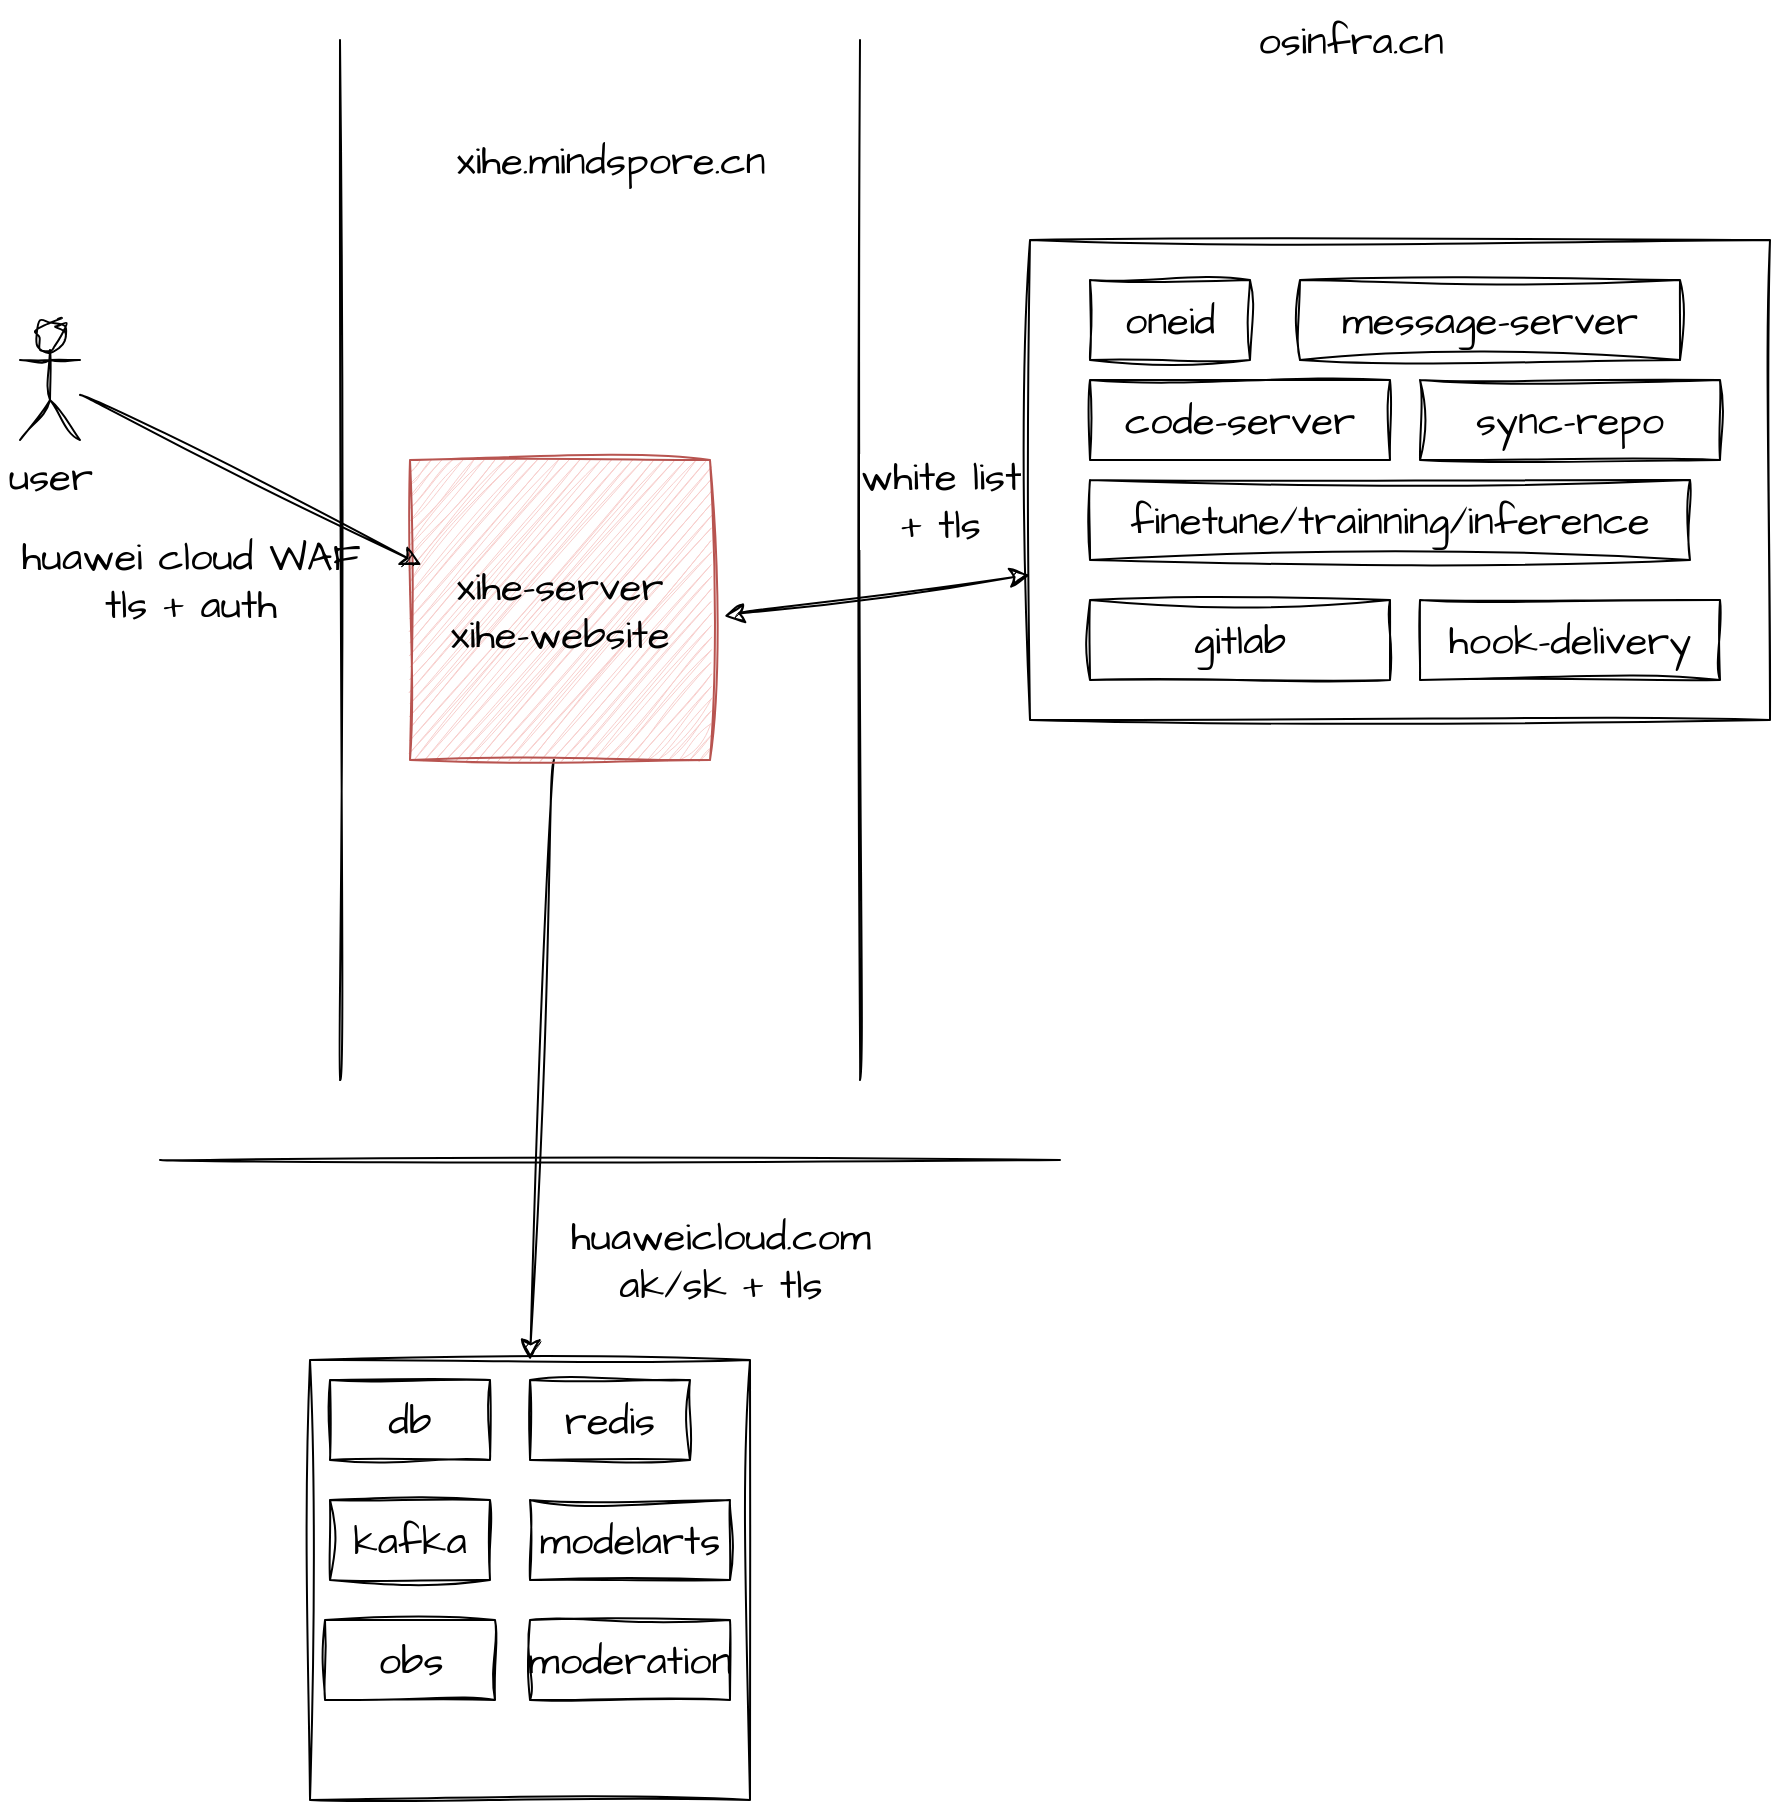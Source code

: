 <mxfile version="22.1.0" type="github">
  <diagram name="第 1 页" id="A6Zkvdzp1pMpmYnJnzD6">
    <mxGraphModel dx="2866" dy="1561" grid="1" gridSize="10" guides="1" tooltips="1" connect="1" arrows="1" fold="1" page="0" pageScale="1" pageWidth="827" pageHeight="1169" math="0" shadow="0">
      <root>
        <mxCell id="0" />
        <mxCell id="1" parent="0" />
        <mxCell id="Da-CEmP_mSu1BHxWHgcb-30" value="" style="rounded=0;whiteSpace=wrap;html=1;sketch=1;hachureGap=4;jiggle=2;curveFitting=1;fontFamily=Architects Daughter;fontSource=https%3A%2F%2Ffonts.googleapis.com%2Fcss%3Ffamily%3DArchitects%2BDaughter;fontSize=20;" parent="1" vertex="1">
          <mxGeometry x="45" y="-40" width="370" height="240" as="geometry" />
        </mxCell>
        <mxCell id="Da-CEmP_mSu1BHxWHgcb-10" style="edgeStyle=none;curved=1;rounded=0;sketch=1;hachureGap=4;jiggle=2;curveFitting=1;orthogonalLoop=1;jettySize=auto;html=1;entryX=0;entryY=0.5;entryDx=0;entryDy=0;fontFamily=Architects Daughter;fontSource=https%3A%2F%2Ffonts.googleapis.com%2Fcss%3Ffamily%3DArchitects%2BDaughter;fontSize=16;startSize=8;endSize=8;startArrow=classic;startFill=1;exitX=1.047;exitY=0.52;exitDx=0;exitDy=0;exitPerimeter=0;" parent="1" source="Da-CEmP_mSu1BHxWHgcb-1" edge="1">
          <mxGeometry relative="1" as="geometry">
            <mxPoint x="45" y="127.5" as="targetPoint" />
            <mxPoint x="-60" y="143.542" as="sourcePoint" />
          </mxGeometry>
        </mxCell>
        <mxCell id="SOUes4BwHSjvxlmRa64G-4" style="edgeStyle=none;curved=1;rounded=0;sketch=1;hachureGap=4;jiggle=2;curveFitting=1;orthogonalLoop=1;jettySize=auto;html=1;entryX=0.5;entryY=0;entryDx=0;entryDy=0;fontFamily=Architects Daughter;fontSource=https%3A%2F%2Ffonts.googleapis.com%2Fcss%3Ffamily%3DArchitects%2BDaughter;fontSize=16;startSize=8;endSize=8;" edge="1" parent="1" source="Da-CEmP_mSu1BHxWHgcb-1" target="Da-CEmP_mSu1BHxWHgcb-16">
          <mxGeometry relative="1" as="geometry" />
        </mxCell>
        <mxCell id="Da-CEmP_mSu1BHxWHgcb-1" value="xihe-server&lt;br&gt;xihe-website" style="whiteSpace=wrap;html=1;aspect=fixed;sketch=1;hachureGap=4;jiggle=2;curveFitting=1;fontFamily=Architects Daughter;fontSource=https%3A%2F%2Ffonts.googleapis.com%2Fcss%3Ffamily%3DArchitects%2BDaughter;fontSize=20;fillColor=#f8cecc;strokeColor=#b85450;" parent="1" vertex="1">
          <mxGeometry x="-265" y="70" width="150" height="150" as="geometry" />
        </mxCell>
        <mxCell id="Da-CEmP_mSu1BHxWHgcb-2" value="" style="endArrow=none;html=1;rounded=0;sketch=1;hachureGap=4;jiggle=2;curveFitting=1;fontFamily=Architects Daughter;fontSource=https%3A%2F%2Ffonts.googleapis.com%2Fcss%3Ffamily%3DArchitects%2BDaughter;fontSize=16;startSize=8;endSize=8;curved=1;" parent="1" edge="1">
          <mxGeometry width="50" height="50" relative="1" as="geometry">
            <mxPoint x="-300" y="380" as="sourcePoint" />
            <mxPoint x="-300" y="-140" as="targetPoint" />
          </mxGeometry>
        </mxCell>
        <mxCell id="Da-CEmP_mSu1BHxWHgcb-3" value="huawei cloud WAF&lt;br&gt;tls + auth" style="text;html=1;align=center;verticalAlign=middle;resizable=0;points=[];autosize=1;strokeColor=none;fillColor=none;fontSize=20;fontFamily=Architects Daughter;" parent="1" vertex="1">
          <mxGeometry x="-470" y="100" width="190" height="60" as="geometry" />
        </mxCell>
        <mxCell id="Da-CEmP_mSu1BHxWHgcb-4" value="user" style="shape=umlActor;verticalLabelPosition=bottom;verticalAlign=top;html=1;outlineConnect=0;sketch=1;hachureGap=4;jiggle=2;curveFitting=1;fontFamily=Architects Daughter;fontSource=https%3A%2F%2Ffonts.googleapis.com%2Fcss%3Ffamily%3DArchitects%2BDaughter;fontSize=20;" parent="1" vertex="1">
          <mxGeometry x="-460" width="30" height="60" as="geometry" />
        </mxCell>
        <mxCell id="Da-CEmP_mSu1BHxWHgcb-5" value="" style="endArrow=none;html=1;rounded=0;sketch=1;hachureGap=4;jiggle=2;curveFitting=1;fontFamily=Architects Daughter;fontSource=https%3A%2F%2Ffonts.googleapis.com%2Fcss%3Ffamily%3DArchitects%2BDaughter;fontSize=16;startSize=8;endSize=8;curved=1;" parent="1" edge="1">
          <mxGeometry width="50" height="50" relative="1" as="geometry">
            <mxPoint x="-40" y="380" as="sourcePoint" />
            <mxPoint x="-40" y="-140" as="targetPoint" />
          </mxGeometry>
        </mxCell>
        <mxCell id="Da-CEmP_mSu1BHxWHgcb-26" value="white list&lt;br&gt;+ tls" style="edgeLabel;html=1;align=center;verticalAlign=middle;resizable=0;points=[];fontSize=20;fontFamily=Architects Daughter;" parent="Da-CEmP_mSu1BHxWHgcb-5" vertex="1" connectable="0">
          <mxGeometry x="-0.065" y="1" relative="1" as="geometry">
            <mxPoint x="41" y="-47" as="offset" />
          </mxGeometry>
        </mxCell>
        <mxCell id="Da-CEmP_mSu1BHxWHgcb-7" value="xihe.mindspore.cn" style="text;html=1;align=center;verticalAlign=middle;resizable=0;points=[];autosize=1;strokeColor=none;fillColor=none;fontSize=20;fontFamily=Architects Daughter;" parent="1" vertex="1">
          <mxGeometry x="-255" y="-100" width="180" height="40" as="geometry" />
        </mxCell>
        <mxCell id="Da-CEmP_mSu1BHxWHgcb-8" value="osinfra.cn" style="text;html=1;align=center;verticalAlign=middle;resizable=0;points=[];autosize=1;strokeColor=none;fillColor=none;fontSize=20;fontFamily=Architects Daughter;" parent="1" vertex="1">
          <mxGeometry x="145" y="-160" width="120" height="40" as="geometry" />
        </mxCell>
        <mxCell id="Da-CEmP_mSu1BHxWHgcb-9" style="edgeStyle=none;curved=1;rounded=0;sketch=1;hachureGap=4;jiggle=2;curveFitting=1;orthogonalLoop=1;jettySize=auto;html=1;entryX=0.038;entryY=0.35;entryDx=0;entryDy=0;entryPerimeter=0;fontFamily=Architects Daughter;fontSource=https%3A%2F%2Ffonts.googleapis.com%2Fcss%3Ffamily%3DArchitects%2BDaughter;fontSize=16;startSize=8;endSize=8;" parent="1" source="Da-CEmP_mSu1BHxWHgcb-4" target="Da-CEmP_mSu1BHxWHgcb-1" edge="1">
          <mxGeometry relative="1" as="geometry" />
        </mxCell>
        <mxCell id="Da-CEmP_mSu1BHxWHgcb-11" value="oneid" style="rounded=0;whiteSpace=wrap;html=1;sketch=1;hachureGap=4;jiggle=2;curveFitting=1;fontFamily=Architects Daughter;fontSource=https%3A%2F%2Ffonts.googleapis.com%2Fcss%3Ffamily%3DArchitects%2BDaughter;fontSize=20;" parent="1" vertex="1">
          <mxGeometry x="75" y="-20" width="80" height="40" as="geometry" />
        </mxCell>
        <mxCell id="Da-CEmP_mSu1BHxWHgcb-12" value="finetune/trainning/inference" style="rounded=0;whiteSpace=wrap;html=1;sketch=1;hachureGap=4;jiggle=2;curveFitting=1;fontFamily=Architects Daughter;fontSource=https%3A%2F%2Ffonts.googleapis.com%2Fcss%3Ffamily%3DArchitects%2BDaughter;fontSize=20;" parent="1" vertex="1">
          <mxGeometry x="75" y="80" width="300" height="40" as="geometry" />
        </mxCell>
        <mxCell id="Da-CEmP_mSu1BHxWHgcb-13" value="" style="endArrow=none;html=1;rounded=0;sketch=1;hachureGap=4;jiggle=2;curveFitting=1;fontFamily=Architects Daughter;fontSource=https%3A%2F%2Ffonts.googleapis.com%2Fcss%3Ffamily%3DArchitects%2BDaughter;fontSize=16;startSize=8;endSize=8;curved=1;" parent="1" edge="1">
          <mxGeometry width="50" height="50" relative="1" as="geometry">
            <mxPoint x="-390" y="420" as="sourcePoint" />
            <mxPoint x="60" y="420" as="targetPoint" />
          </mxGeometry>
        </mxCell>
        <mxCell id="Da-CEmP_mSu1BHxWHgcb-16" value="" style="whiteSpace=wrap;html=1;aspect=fixed;sketch=1;hachureGap=4;jiggle=2;curveFitting=1;fontFamily=Architects Daughter;fontSource=https%3A%2F%2Ffonts.googleapis.com%2Fcss%3Ffamily%3DArchitects%2BDaughter;fontSize=20;" parent="1" vertex="1">
          <mxGeometry x="-315" y="520" width="220" height="220" as="geometry" />
        </mxCell>
        <mxCell id="Da-CEmP_mSu1BHxWHgcb-19" value="db" style="rounded=0;whiteSpace=wrap;html=1;sketch=1;hachureGap=4;jiggle=2;curveFitting=1;fontFamily=Architects Daughter;fontSource=https%3A%2F%2Ffonts.googleapis.com%2Fcss%3Ffamily%3DArchitects%2BDaughter;fontSize=20;" parent="1" vertex="1">
          <mxGeometry x="-305" y="530" width="80" height="40" as="geometry" />
        </mxCell>
        <mxCell id="Da-CEmP_mSu1BHxWHgcb-20" value="redis" style="rounded=0;whiteSpace=wrap;html=1;sketch=1;hachureGap=4;jiggle=2;curveFitting=1;fontFamily=Architects Daughter;fontSource=https%3A%2F%2Ffonts.googleapis.com%2Fcss%3Ffamily%3DArchitects%2BDaughter;fontSize=20;" parent="1" vertex="1">
          <mxGeometry x="-205" y="530" width="80" height="40" as="geometry" />
        </mxCell>
        <mxCell id="Da-CEmP_mSu1BHxWHgcb-22" value="kafka" style="rounded=0;whiteSpace=wrap;html=1;sketch=1;hachureGap=4;jiggle=2;curveFitting=1;fontFamily=Architects Daughter;fontSource=https%3A%2F%2Ffonts.googleapis.com%2Fcss%3Ffamily%3DArchitects%2BDaughter;fontSize=20;" parent="1" vertex="1">
          <mxGeometry x="-305" y="590" width="80" height="40" as="geometry" />
        </mxCell>
        <mxCell id="Da-CEmP_mSu1BHxWHgcb-23" value="obs" style="rounded=0;whiteSpace=wrap;html=1;sketch=1;hachureGap=4;jiggle=2;curveFitting=1;fontFamily=Architects Daughter;fontSource=https%3A%2F%2Ffonts.googleapis.com%2Fcss%3Ffamily%3DArchitects%2BDaughter;fontSize=20;" parent="1" vertex="1">
          <mxGeometry x="-307.5" y="650" width="85" height="40" as="geometry" />
        </mxCell>
        <mxCell id="Da-CEmP_mSu1BHxWHgcb-14" value="huaweicloud.com&lt;br&gt;ak/sk + tls" style="text;html=1;align=center;verticalAlign=middle;resizable=0;points=[];autosize=1;strokeColor=none;fillColor=none;fontSize=20;fontFamily=Architects Daughter;" parent="1" vertex="1">
          <mxGeometry x="-195" y="440" width="170" height="60" as="geometry" />
        </mxCell>
        <mxCell id="Da-CEmP_mSu1BHxWHgcb-28" value="code-server" style="rounded=0;whiteSpace=wrap;html=1;sketch=1;hachureGap=4;jiggle=2;curveFitting=1;fontFamily=Architects Daughter;fontSource=https%3A%2F%2Ffonts.googleapis.com%2Fcss%3Ffamily%3DArchitects%2BDaughter;fontSize=20;" parent="1" vertex="1">
          <mxGeometry x="75" y="30" width="150" height="40" as="geometry" />
        </mxCell>
        <mxCell id="Da-CEmP_mSu1BHxWHgcb-29" value="gitlab" style="rounded=0;whiteSpace=wrap;html=1;sketch=1;hachureGap=4;jiggle=2;curveFitting=1;fontFamily=Architects Daughter;fontSource=https%3A%2F%2Ffonts.googleapis.com%2Fcss%3Ffamily%3DArchitects%2BDaughter;fontSize=20;" parent="1" vertex="1">
          <mxGeometry x="75" y="140" width="150" height="40" as="geometry" />
        </mxCell>
        <mxCell id="SOUes4BwHSjvxlmRa64G-1" value="message-server" style="rounded=0;whiteSpace=wrap;html=1;sketch=1;hachureGap=4;jiggle=2;curveFitting=1;fontFamily=Architects Daughter;fontSource=https%3A%2F%2Ffonts.googleapis.com%2Fcss%3Ffamily%3DArchitects%2BDaughter;fontSize=20;" vertex="1" parent="1">
          <mxGeometry x="180" y="-20" width="190" height="40" as="geometry" />
        </mxCell>
        <mxCell id="SOUes4BwHSjvxlmRa64G-2" value="sync-repo" style="rounded=0;whiteSpace=wrap;html=1;sketch=1;hachureGap=4;jiggle=2;curveFitting=1;fontFamily=Architects Daughter;fontSource=https%3A%2F%2Ffonts.googleapis.com%2Fcss%3Ffamily%3DArchitects%2BDaughter;fontSize=20;" vertex="1" parent="1">
          <mxGeometry x="240" y="30" width="150" height="40" as="geometry" />
        </mxCell>
        <mxCell id="SOUes4BwHSjvxlmRa64G-3" value="hook-delivery" style="rounded=0;whiteSpace=wrap;html=1;sketch=1;hachureGap=4;jiggle=2;curveFitting=1;fontFamily=Architects Daughter;fontSource=https%3A%2F%2Ffonts.googleapis.com%2Fcss%3Ffamily%3DArchitects%2BDaughter;fontSize=20;" vertex="1" parent="1">
          <mxGeometry x="240" y="140" width="150" height="40" as="geometry" />
        </mxCell>
        <mxCell id="SOUes4BwHSjvxlmRa64G-5" value="moderation" style="rounded=0;whiteSpace=wrap;html=1;sketch=1;hachureGap=4;jiggle=2;curveFitting=1;fontFamily=Architects Daughter;fontSource=https%3A%2F%2Ffonts.googleapis.com%2Fcss%3Ffamily%3DArchitects%2BDaughter;fontSize=20;" vertex="1" parent="1">
          <mxGeometry x="-205" y="650" width="100" height="40" as="geometry" />
        </mxCell>
        <mxCell id="SOUes4BwHSjvxlmRa64G-6" value="modelarts" style="rounded=0;whiteSpace=wrap;html=1;sketch=1;hachureGap=4;jiggle=2;curveFitting=1;fontFamily=Architects Daughter;fontSource=https%3A%2F%2Ffonts.googleapis.com%2Fcss%3Ffamily%3DArchitects%2BDaughter;fontSize=20;" vertex="1" parent="1">
          <mxGeometry x="-205" y="590" width="100" height="40" as="geometry" />
        </mxCell>
      </root>
    </mxGraphModel>
  </diagram>
</mxfile>
